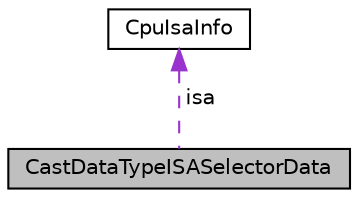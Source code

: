 digraph "CastDataTypeISASelectorData"
{
 // LATEX_PDF_SIZE
  edge [fontname="Helvetica",fontsize="10",labelfontname="Helvetica",labelfontsize="10"];
  node [fontname="Helvetica",fontsize="10",shape=record];
  Node1 [label="CastDataTypeISASelectorData",height=0.2,width=0.4,color="black", fillcolor="grey75", style="filled", fontcolor="black",tooltip=" "];
  Node2 -> Node1 [dir="back",color="darkorchid3",fontsize="10",style="dashed",label=" isa" ,fontname="Helvetica"];
  Node2 [label="CpuIsaInfo",height=0.2,width=0.4,color="black", fillcolor="white", style="filled",URL="$structarm__compute_1_1cpuinfo_1_1_cpu_isa_info.xhtml",tooltip="CPU ISA (Instruction Set Architecture) information."];
}
